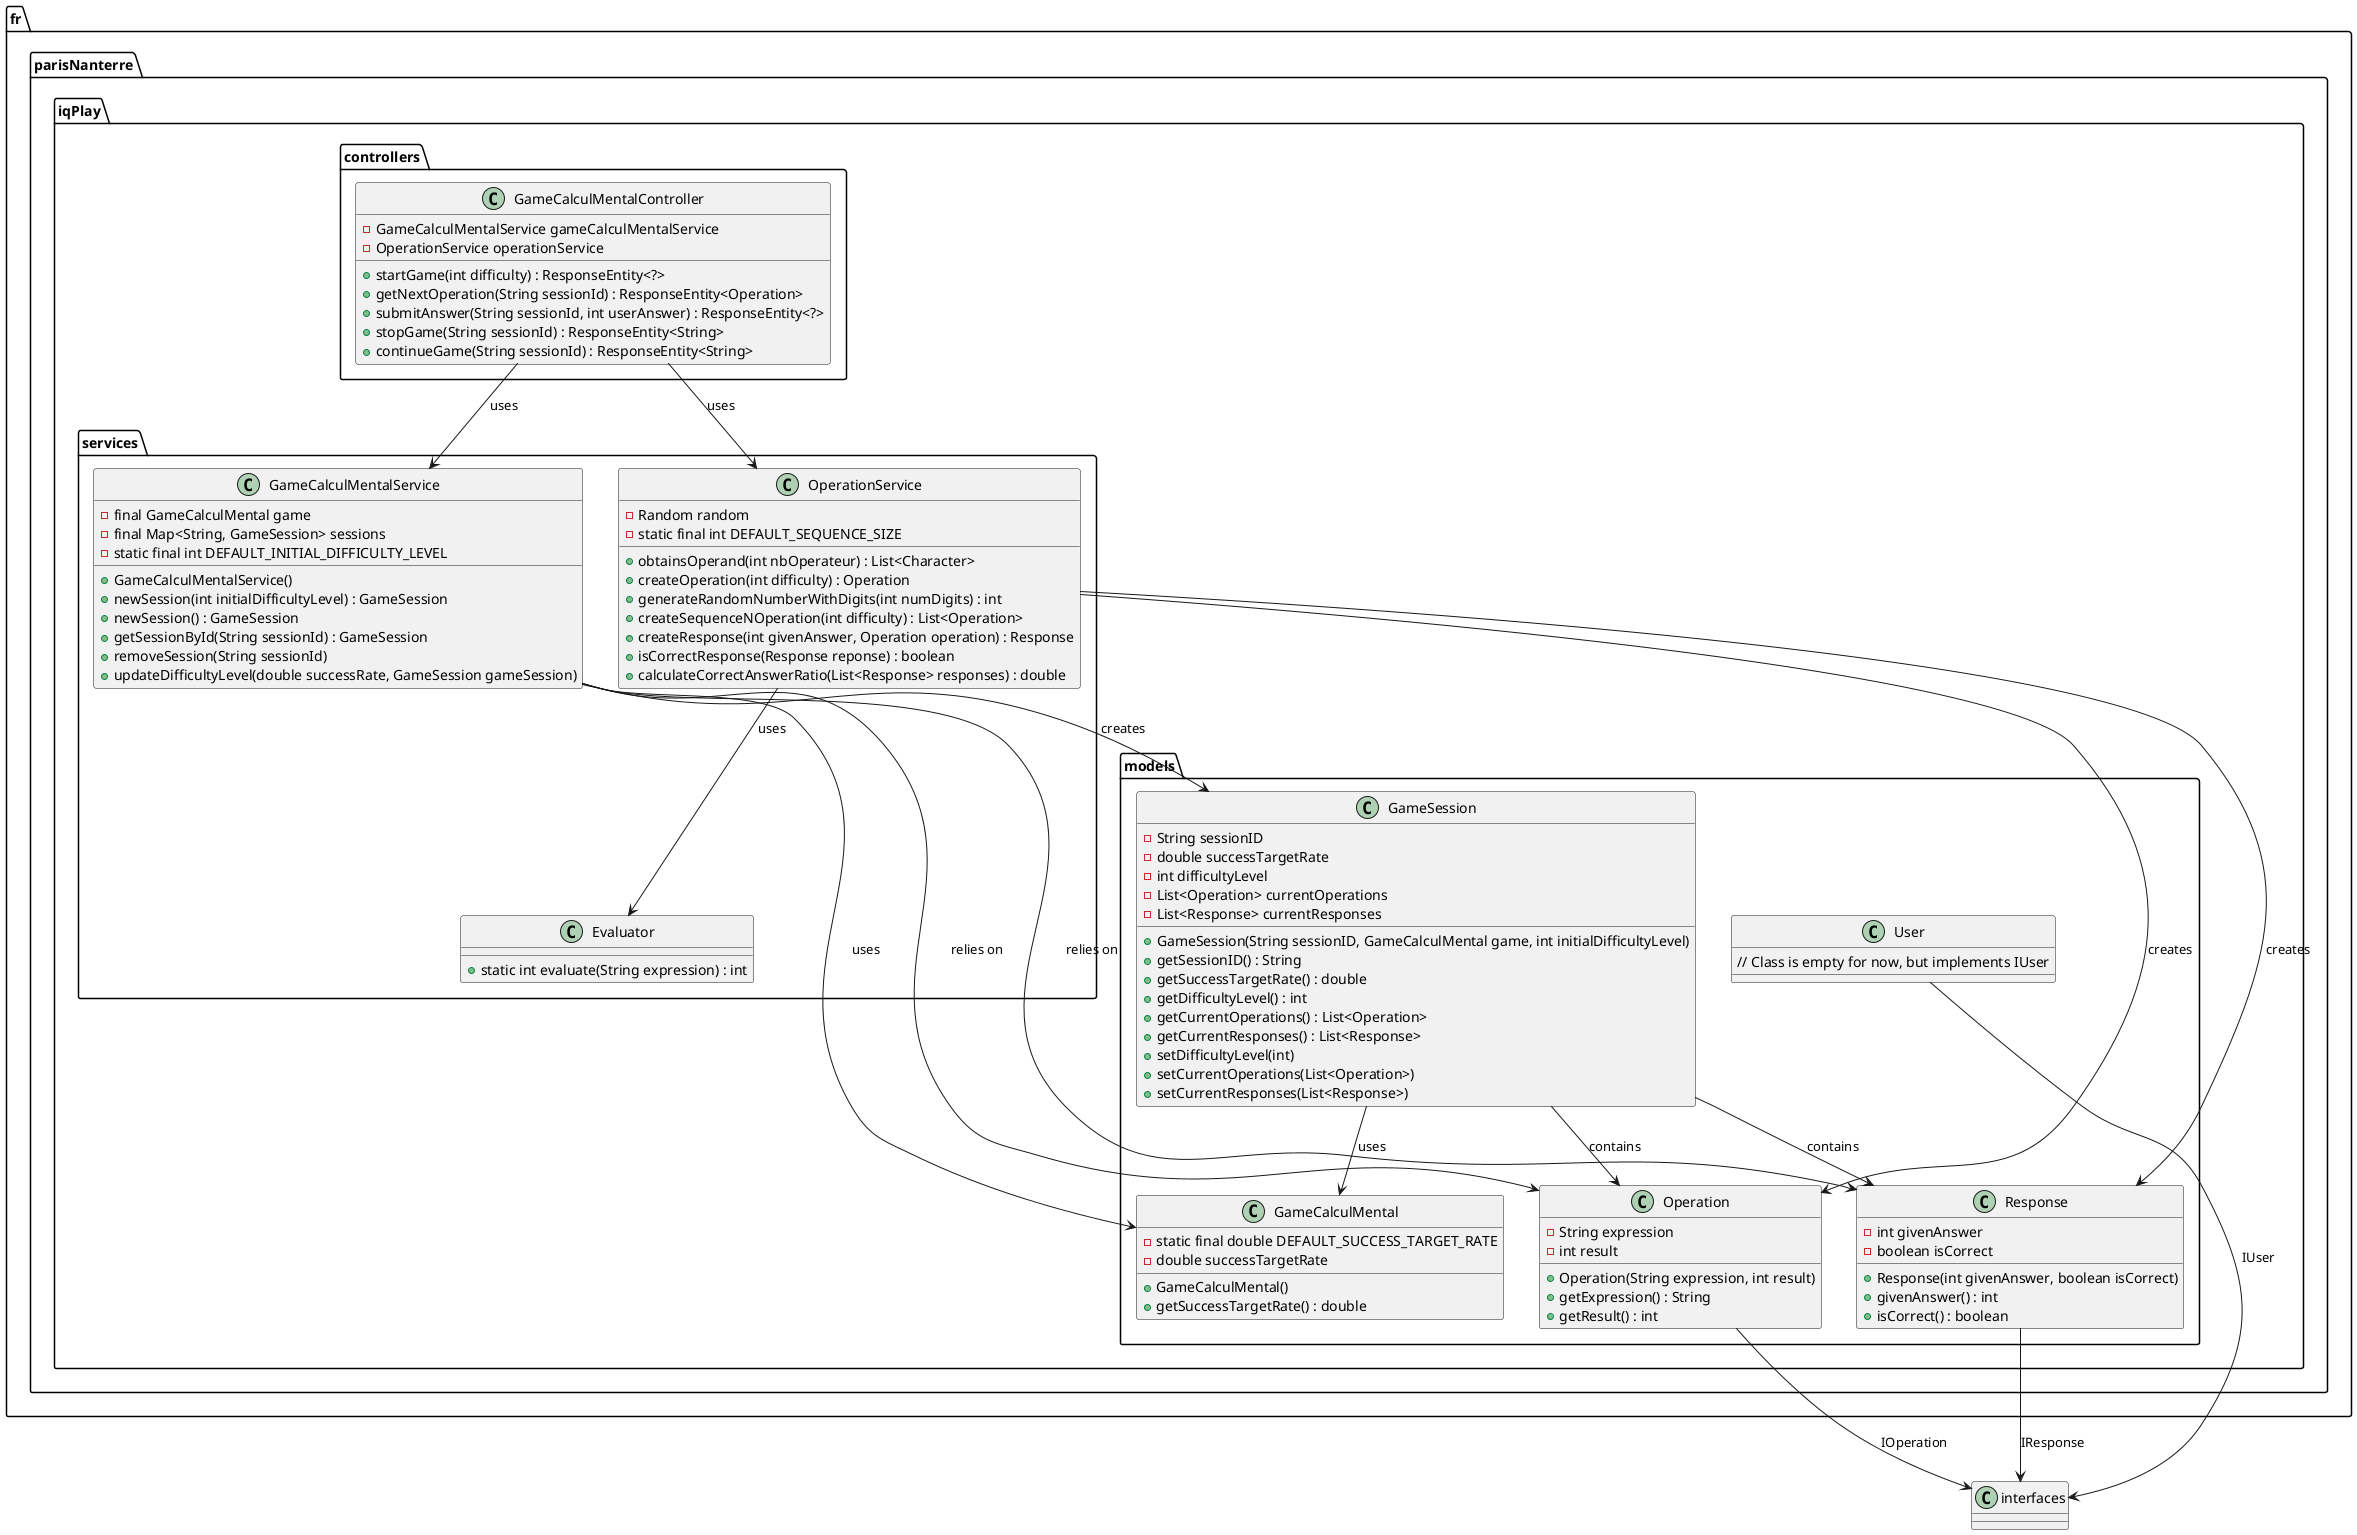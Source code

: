 "@startuml  IQPLAY"

package fr.parisNanterre.iqPlay.models {

    class GameCalculMental {
        - static final double DEFAULT_SUCCESS_TARGET_RATE
        - double successTargetRate
        + GameCalculMental()
        + getSuccessTargetRate() : double
    }

    class GameSession {
        - String sessionID
        - double successTargetRate
        - int difficultyLevel
        - List<Operation> currentOperations
        - List<Response> currentResponses
        + GameSession(String sessionID, GameCalculMental game, int initialDifficultyLevel)
        + getSessionID() : String
        + getSuccessTargetRate() : double
        + getDifficultyLevel() : int
        + getCurrentOperations() : List<Operation>
        + getCurrentResponses() : List<Response>
        + setDifficultyLevel(int)
        + setCurrentOperations(List<Operation>)
        + setCurrentResponses(List<Response>)
    }

    class Operation {
        - String expression
        - int result
        + Operation(String expression, int result)
        + getExpression() : String
        + getResult() : int
    }

    class Response {
        - int givenAnswer
        - boolean isCorrect
        + Response(int givenAnswer, boolean isCorrect)
        + givenAnswer() : int
        + isCorrect() : boolean
    }

    class User {
        // Class is empty for now, but implements IUser
    }

}

package fr.parisNanterre.iqPlay.services {

    class Evaluator {
        + static int evaluate(String expression) : int
    }

    class GameCalculMentalService {
        - final GameCalculMental game
        - final Map<String, GameSession> sessions
        - static final int DEFAULT_INITIAL_DIFFICULTY_LEVEL
        + GameCalculMentalService()
        + newSession(int initialDifficultyLevel) : GameSession
        + newSession() : GameSession
        + getSessionById(String sessionId) : GameSession
        + removeSession(String sessionId)
        + updateDifficultyLevel(double successRate, GameSession gameSession)
    }

    class OperationService {
        - Random random
        - static final int DEFAULT_SEQUENCE_SIZE
        + obtainsOperand(int nbOperateur) : List<Character>
        + createOperation(int difficulty) : Operation
        + generateRandomNumberWithDigits(int numDigits) : int
        + createSequenceNOperation(int difficulty) : List<Operation>
        + createResponse(int givenAnswer, Operation operation) : Response
        + isCorrectResponse(Response reponse) : boolean
        + calculateCorrectAnswerRatio(List<Response> responses) : double
    }

}

package fr.parisNanterre.iqPlay.controllers {

    class GameCalculMentalController {
        - GameCalculMentalService gameCalculMentalService
        - OperationService operationService
        + startGame(int difficulty) : ResponseEntity<?>
        + getNextOperation(String sessionId) : ResponseEntity<Operation>
        + submitAnswer(String sessionId, int userAnswer) : ResponseEntity<?>
        + stopGame(String sessionId) : ResponseEntity<String>
        + continueGame(String sessionId) : ResponseEntity<String>
    }

}

' Relationships
GameSession --> GameCalculMental : "uses"
GameSession --> Operation : "contains"
GameSession --> Response : "contains"
Operation --> "interfaces" : IOperation
Response --> "interfaces" : IResponse
User --> "interfaces" : IUser

GameCalculMentalService --> GameCalculMental : "uses"
GameCalculMentalService --> GameSession : "creates"
GameCalculMentalService --> Operation : "relies on"
GameCalculMentalService --> Response : "relies on"

OperationService --> Operation : "creates"
OperationService --> Response : "creates"
OperationService --> Evaluator : "uses"

GameCalculMentalController --> GameCalculMentalService : "uses"
GameCalculMentalController --> OperationService : "uses"

@enduml
